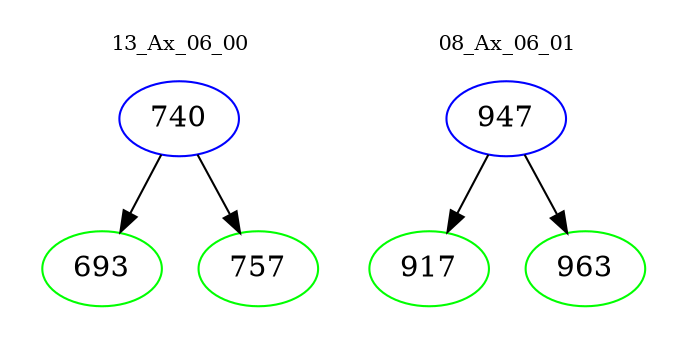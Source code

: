 digraph{
subgraph cluster_0 {
color = white
label = "13_Ax_06_00";
fontsize=10;
T0_740 [label="740", color="blue"]
T0_740 -> T0_693 [color="black"]
T0_693 [label="693", color="green"]
T0_740 -> T0_757 [color="black"]
T0_757 [label="757", color="green"]
}
subgraph cluster_1 {
color = white
label = "08_Ax_06_01";
fontsize=10;
T1_947 [label="947", color="blue"]
T1_947 -> T1_917 [color="black"]
T1_917 [label="917", color="green"]
T1_947 -> T1_963 [color="black"]
T1_963 [label="963", color="green"]
}
}
